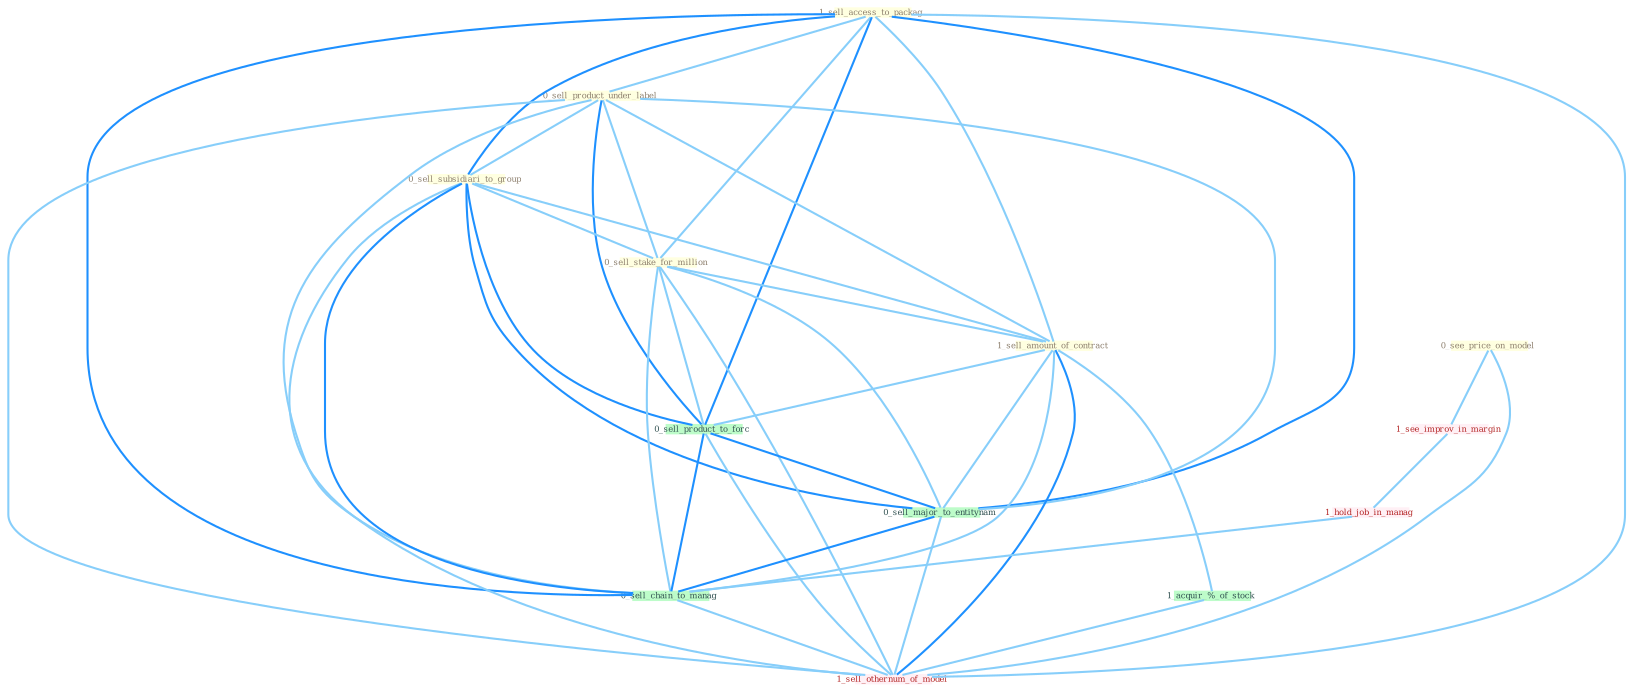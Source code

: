 Graph G{ 
    node
    [shape=polygon,style=filled,width=.5,height=.06,color="#BDFCC9",fixedsize=true,fontsize=4,
    fontcolor="#2f4f4f"];
    {node
    [color="#ffffe0", fontcolor="#8b7d6b"] "1_sell_access_to_packag " "0_see_price_on_model " "0_sell_product_under_label " "0_sell_subsidiari_to_group " "0_sell_stake_for_million " "1_sell_amount_of_contract "}
{node [color="#fff0f5", fontcolor="#b22222"] "1_see_improv_in_margin " "1_hold_job_in_manag " "1_sell_othernum_of_model "}
edge [color="#B0E2FF"];

	"1_sell_access_to_packag " -- "0_sell_product_under_label " [w="1", color="#87cefa" ];
	"1_sell_access_to_packag " -- "0_sell_subsidiari_to_group " [w="2", color="#1e90ff" , len=0.8];
	"1_sell_access_to_packag " -- "0_sell_stake_for_million " [w="1", color="#87cefa" ];
	"1_sell_access_to_packag " -- "1_sell_amount_of_contract " [w="1", color="#87cefa" ];
	"1_sell_access_to_packag " -- "0_sell_product_to_forc " [w="2", color="#1e90ff" , len=0.8];
	"1_sell_access_to_packag " -- "0_sell_major_to_entitynam " [w="2", color="#1e90ff" , len=0.8];
	"1_sell_access_to_packag " -- "0_sell_chain_to_manag " [w="2", color="#1e90ff" , len=0.8];
	"1_sell_access_to_packag " -- "1_sell_othernum_of_model " [w="1", color="#87cefa" ];
	"0_see_price_on_model " -- "1_see_improv_in_margin " [w="1", color="#87cefa" ];
	"0_see_price_on_model " -- "1_sell_othernum_of_model " [w="1", color="#87cefa" ];
	"0_sell_product_under_label " -- "0_sell_subsidiari_to_group " [w="1", color="#87cefa" ];
	"0_sell_product_under_label " -- "0_sell_stake_for_million " [w="1", color="#87cefa" ];
	"0_sell_product_under_label " -- "1_sell_amount_of_contract " [w="1", color="#87cefa" ];
	"0_sell_product_under_label " -- "0_sell_product_to_forc " [w="2", color="#1e90ff" , len=0.8];
	"0_sell_product_under_label " -- "0_sell_major_to_entitynam " [w="1", color="#87cefa" ];
	"0_sell_product_under_label " -- "0_sell_chain_to_manag " [w="1", color="#87cefa" ];
	"0_sell_product_under_label " -- "1_sell_othernum_of_model " [w="1", color="#87cefa" ];
	"0_sell_subsidiari_to_group " -- "0_sell_stake_for_million " [w="1", color="#87cefa" ];
	"0_sell_subsidiari_to_group " -- "1_sell_amount_of_contract " [w="1", color="#87cefa" ];
	"0_sell_subsidiari_to_group " -- "0_sell_product_to_forc " [w="2", color="#1e90ff" , len=0.8];
	"0_sell_subsidiari_to_group " -- "0_sell_major_to_entitynam " [w="2", color="#1e90ff" , len=0.8];
	"0_sell_subsidiari_to_group " -- "0_sell_chain_to_manag " [w="2", color="#1e90ff" , len=0.8];
	"0_sell_subsidiari_to_group " -- "1_sell_othernum_of_model " [w="1", color="#87cefa" ];
	"0_sell_stake_for_million " -- "1_sell_amount_of_contract " [w="1", color="#87cefa" ];
	"0_sell_stake_for_million " -- "0_sell_product_to_forc " [w="1", color="#87cefa" ];
	"0_sell_stake_for_million " -- "0_sell_major_to_entitynam " [w="1", color="#87cefa" ];
	"0_sell_stake_for_million " -- "0_sell_chain_to_manag " [w="1", color="#87cefa" ];
	"0_sell_stake_for_million " -- "1_sell_othernum_of_model " [w="1", color="#87cefa" ];
	"1_sell_amount_of_contract " -- "1_acquir_%_of_stock " [w="1", color="#87cefa" ];
	"1_sell_amount_of_contract " -- "0_sell_product_to_forc " [w="1", color="#87cefa" ];
	"1_sell_amount_of_contract " -- "0_sell_major_to_entitynam " [w="1", color="#87cefa" ];
	"1_sell_amount_of_contract " -- "0_sell_chain_to_manag " [w="1", color="#87cefa" ];
	"1_sell_amount_of_contract " -- "1_sell_othernum_of_model " [w="2", color="#1e90ff" , len=0.8];
	"1_see_improv_in_margin " -- "1_hold_job_in_manag " [w="1", color="#87cefa" ];
	"1_acquir_%_of_stock " -- "1_sell_othernum_of_model " [w="1", color="#87cefa" ];
	"1_hold_job_in_manag " -- "0_sell_chain_to_manag " [w="1", color="#87cefa" ];
	"0_sell_product_to_forc " -- "0_sell_major_to_entitynam " [w="2", color="#1e90ff" , len=0.8];
	"0_sell_product_to_forc " -- "0_sell_chain_to_manag " [w="2", color="#1e90ff" , len=0.8];
	"0_sell_product_to_forc " -- "1_sell_othernum_of_model " [w="1", color="#87cefa" ];
	"0_sell_major_to_entitynam " -- "0_sell_chain_to_manag " [w="2", color="#1e90ff" , len=0.8];
	"0_sell_major_to_entitynam " -- "1_sell_othernum_of_model " [w="1", color="#87cefa" ];
	"0_sell_chain_to_manag " -- "1_sell_othernum_of_model " [w="1", color="#87cefa" ];
}